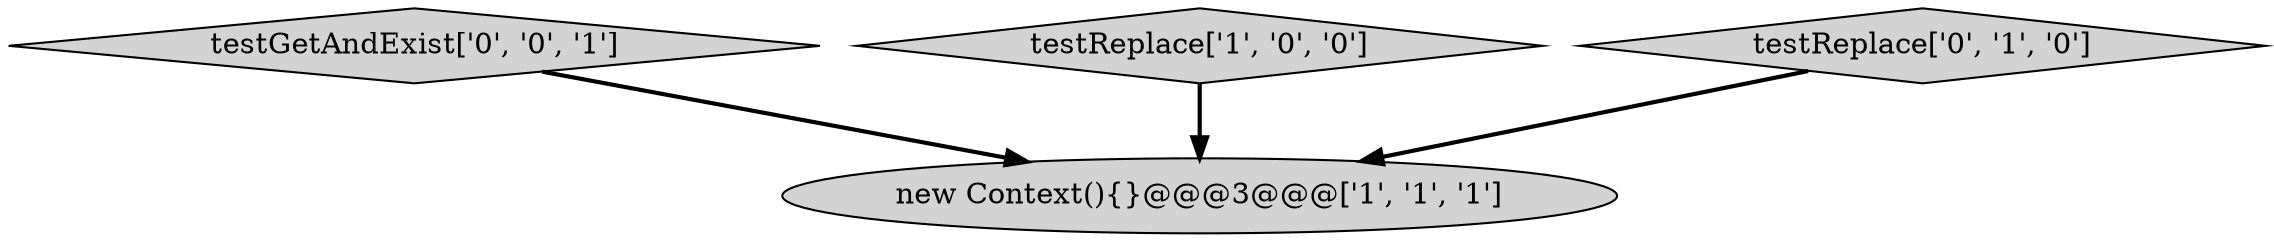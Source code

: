 digraph {
0 [style = filled, label = "new Context(){}@@@3@@@['1', '1', '1']", fillcolor = lightgray, shape = ellipse image = "AAA0AAABBB1BBB"];
3 [style = filled, label = "testGetAndExist['0', '0', '1']", fillcolor = lightgray, shape = diamond image = "AAA0AAABBB3BBB"];
1 [style = filled, label = "testReplace['1', '0', '0']", fillcolor = lightgray, shape = diamond image = "AAA0AAABBB1BBB"];
2 [style = filled, label = "testReplace['0', '1', '0']", fillcolor = lightgray, shape = diamond image = "AAA0AAABBB2BBB"];
2->0 [style = bold, label=""];
3->0 [style = bold, label=""];
1->0 [style = bold, label=""];
}
